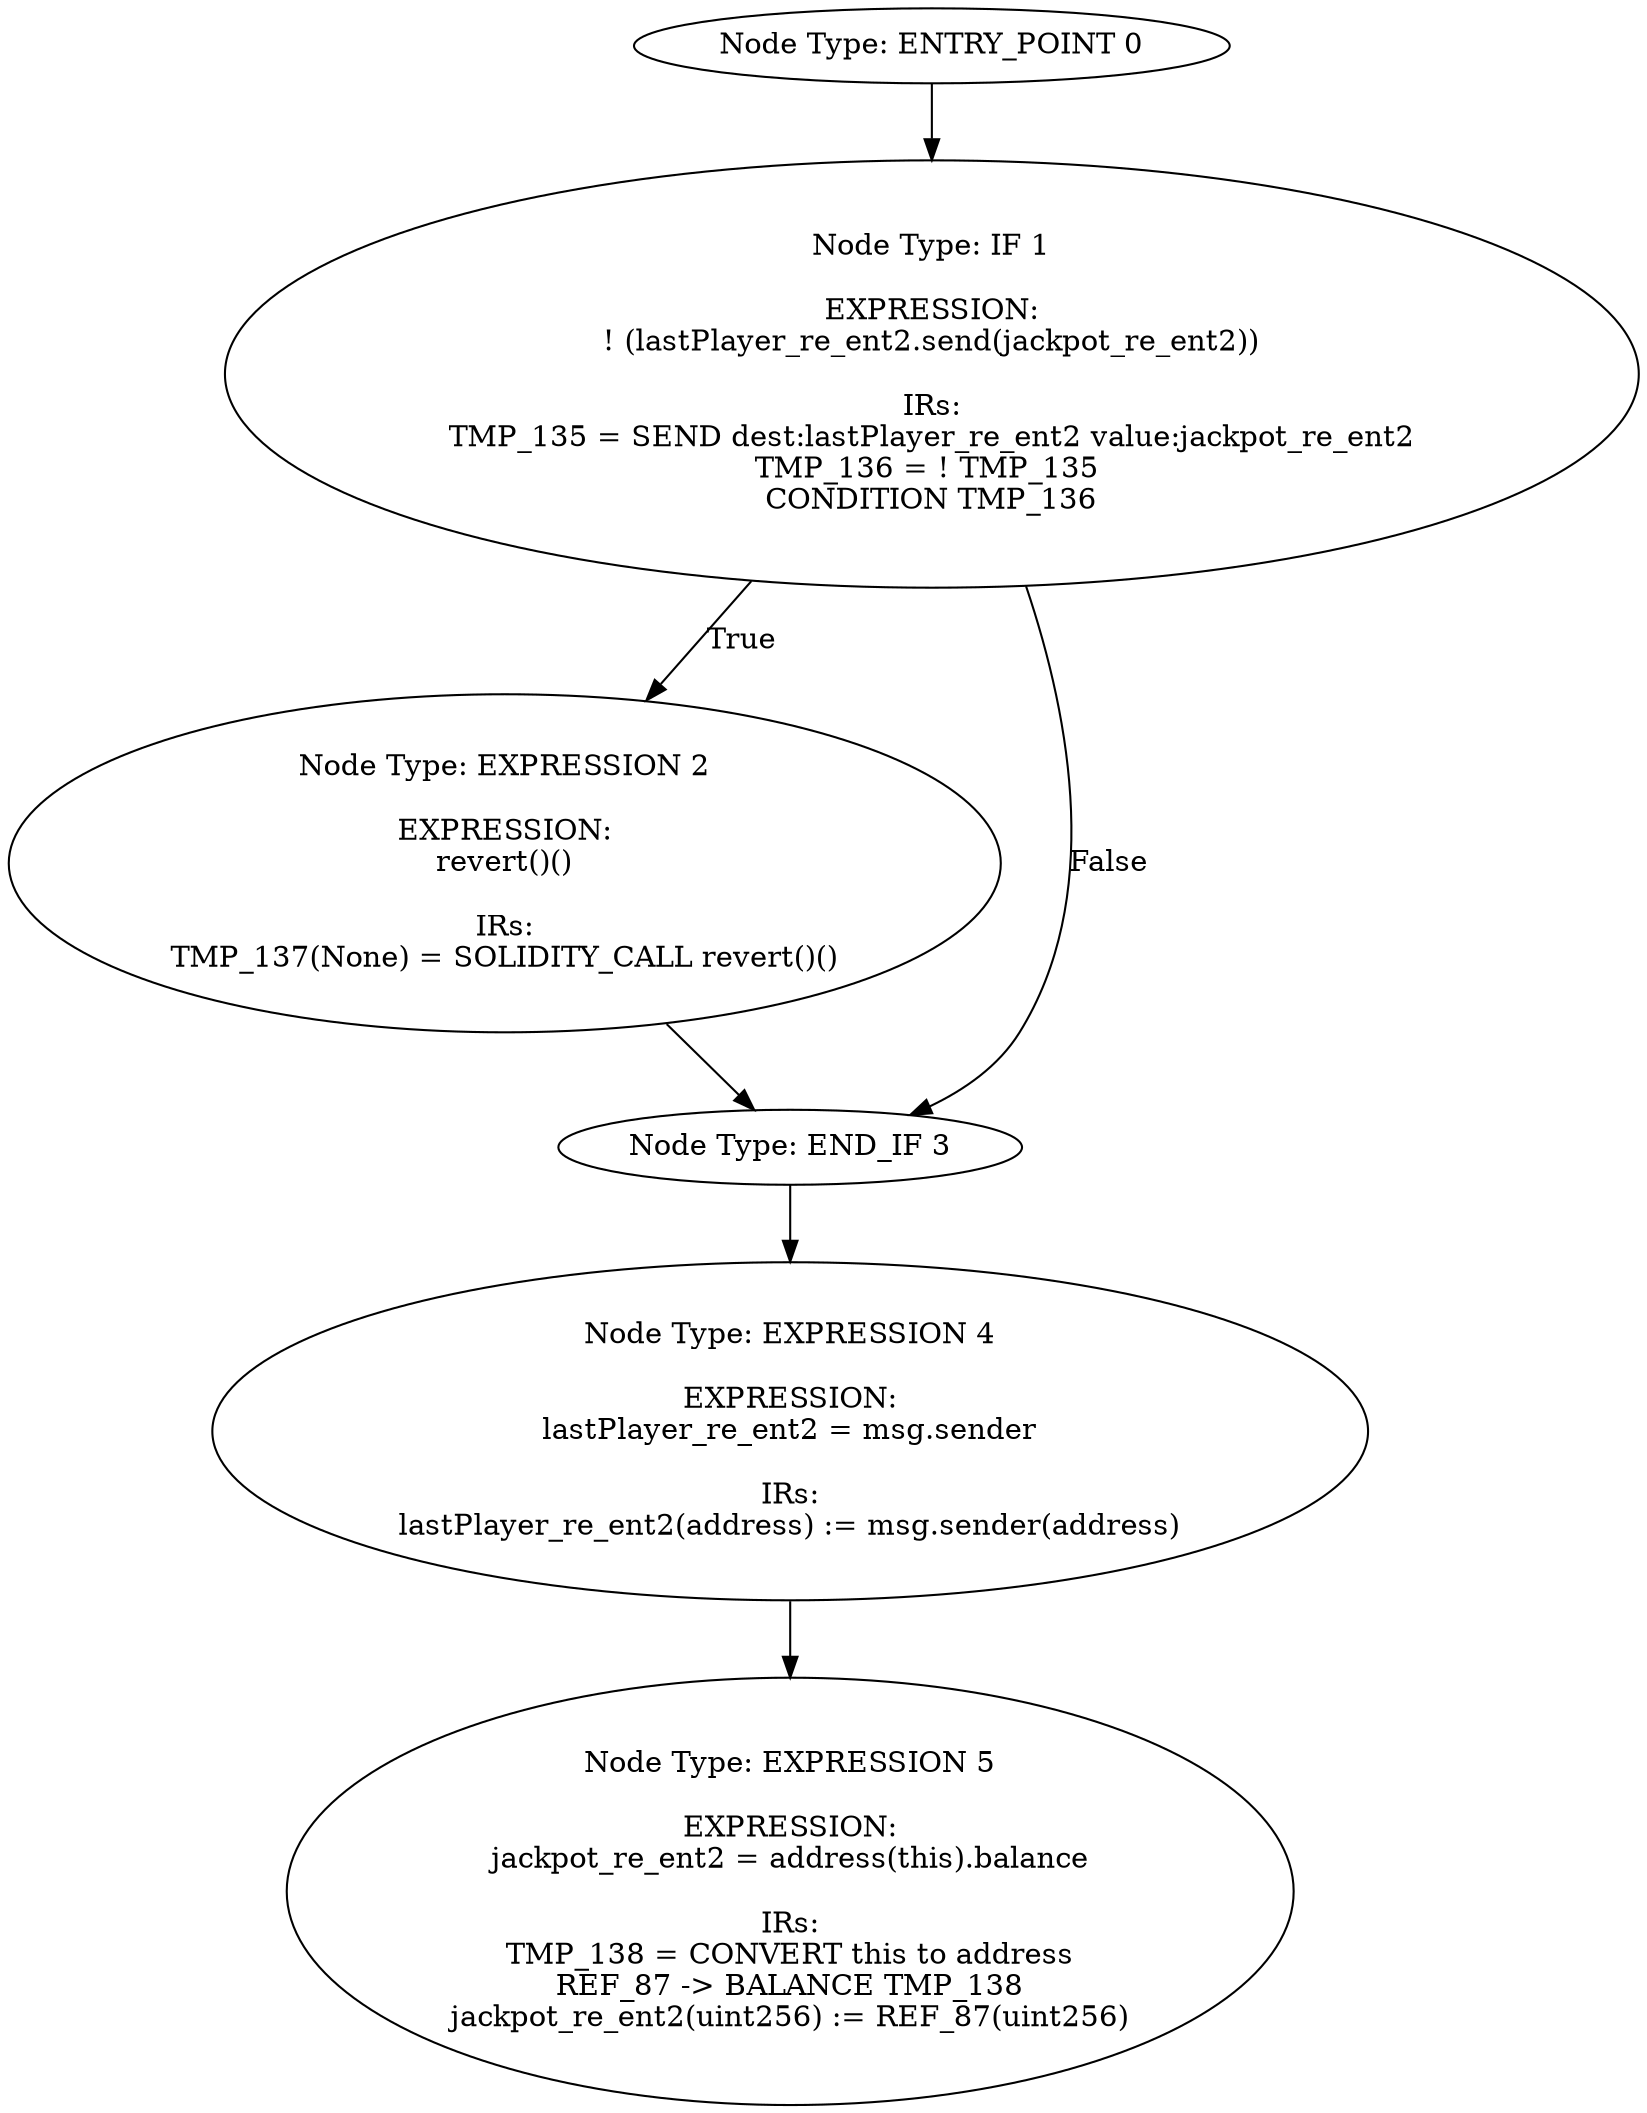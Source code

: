digraph{
0[label="Node Type: ENTRY_POINT 0
"];
0->1;
1[label="Node Type: IF 1

EXPRESSION:
! (lastPlayer_re_ent2.send(jackpot_re_ent2))

IRs:
TMP_135 = SEND dest:lastPlayer_re_ent2 value:jackpot_re_ent2
TMP_136 = ! TMP_135 
CONDITION TMP_136"];
1->2[label="True"];
1->3[label="False"];
2[label="Node Type: EXPRESSION 2

EXPRESSION:
revert()()

IRs:
TMP_137(None) = SOLIDITY_CALL revert()()"];
2->3;
3[label="Node Type: END_IF 3
"];
3->4;
4[label="Node Type: EXPRESSION 4

EXPRESSION:
lastPlayer_re_ent2 = msg.sender

IRs:
lastPlayer_re_ent2(address) := msg.sender(address)"];
4->5;
5[label="Node Type: EXPRESSION 5

EXPRESSION:
jackpot_re_ent2 = address(this).balance

IRs:
TMP_138 = CONVERT this to address
REF_87 -> BALANCE TMP_138
jackpot_re_ent2(uint256) := REF_87(uint256)"];
}

